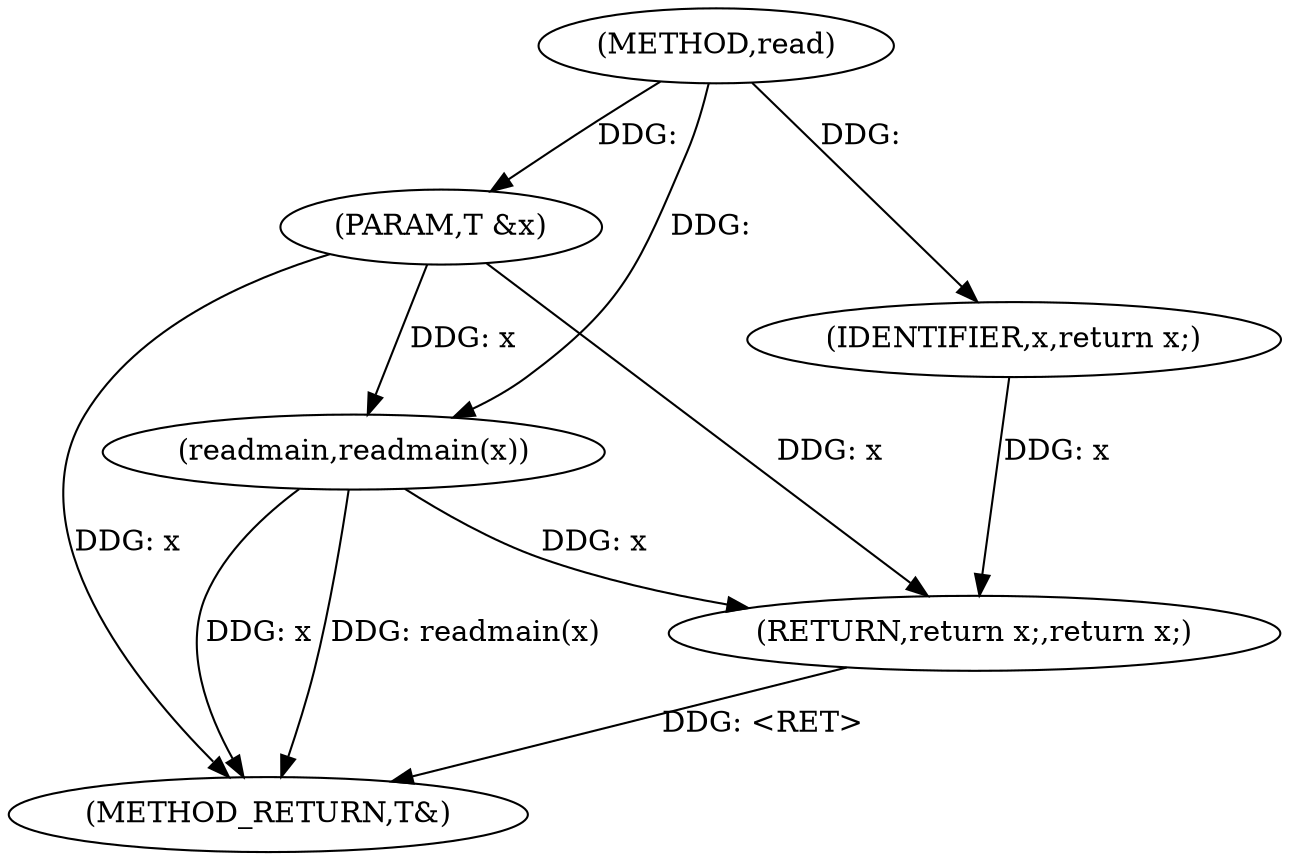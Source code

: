 digraph "read" {  
"1000163" [label = "(METHOD,read)" ]
"1000170" [label = "(METHOD_RETURN,T&)" ]
"1000164" [label = "(PARAM,T &x)" ]
"1000166" [label = "(readmain,readmain(x))" ]
"1000168" [label = "(RETURN,return x;,return x;)" ]
"1000169" [label = "(IDENTIFIER,x,return x;)" ]
  "1000168" -> "1000170"  [ label = "DDG: <RET>"] 
  "1000164" -> "1000170"  [ label = "DDG: x"] 
  "1000166" -> "1000170"  [ label = "DDG: x"] 
  "1000166" -> "1000170"  [ label = "DDG: readmain(x)"] 
  "1000163" -> "1000164"  [ label = "DDG: "] 
  "1000169" -> "1000168"  [ label = "DDG: x"] 
  "1000166" -> "1000168"  [ label = "DDG: x"] 
  "1000164" -> "1000168"  [ label = "DDG: x"] 
  "1000164" -> "1000166"  [ label = "DDG: x"] 
  "1000163" -> "1000166"  [ label = "DDG: "] 
  "1000163" -> "1000169"  [ label = "DDG: "] 
}
